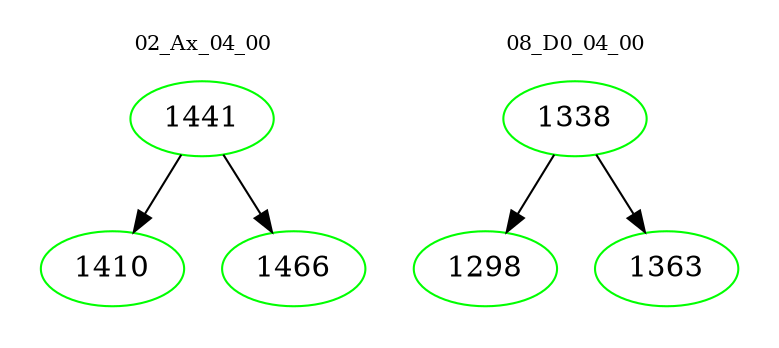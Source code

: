 digraph{
subgraph cluster_0 {
color = white
label = "02_Ax_04_00";
fontsize=10;
T0_1441 [label="1441", color="green"]
T0_1441 -> T0_1410 [color="black"]
T0_1410 [label="1410", color="green"]
T0_1441 -> T0_1466 [color="black"]
T0_1466 [label="1466", color="green"]
}
subgraph cluster_1 {
color = white
label = "08_D0_04_00";
fontsize=10;
T1_1338 [label="1338", color="green"]
T1_1338 -> T1_1298 [color="black"]
T1_1298 [label="1298", color="green"]
T1_1338 -> T1_1363 [color="black"]
T1_1363 [label="1363", color="green"]
}
}
